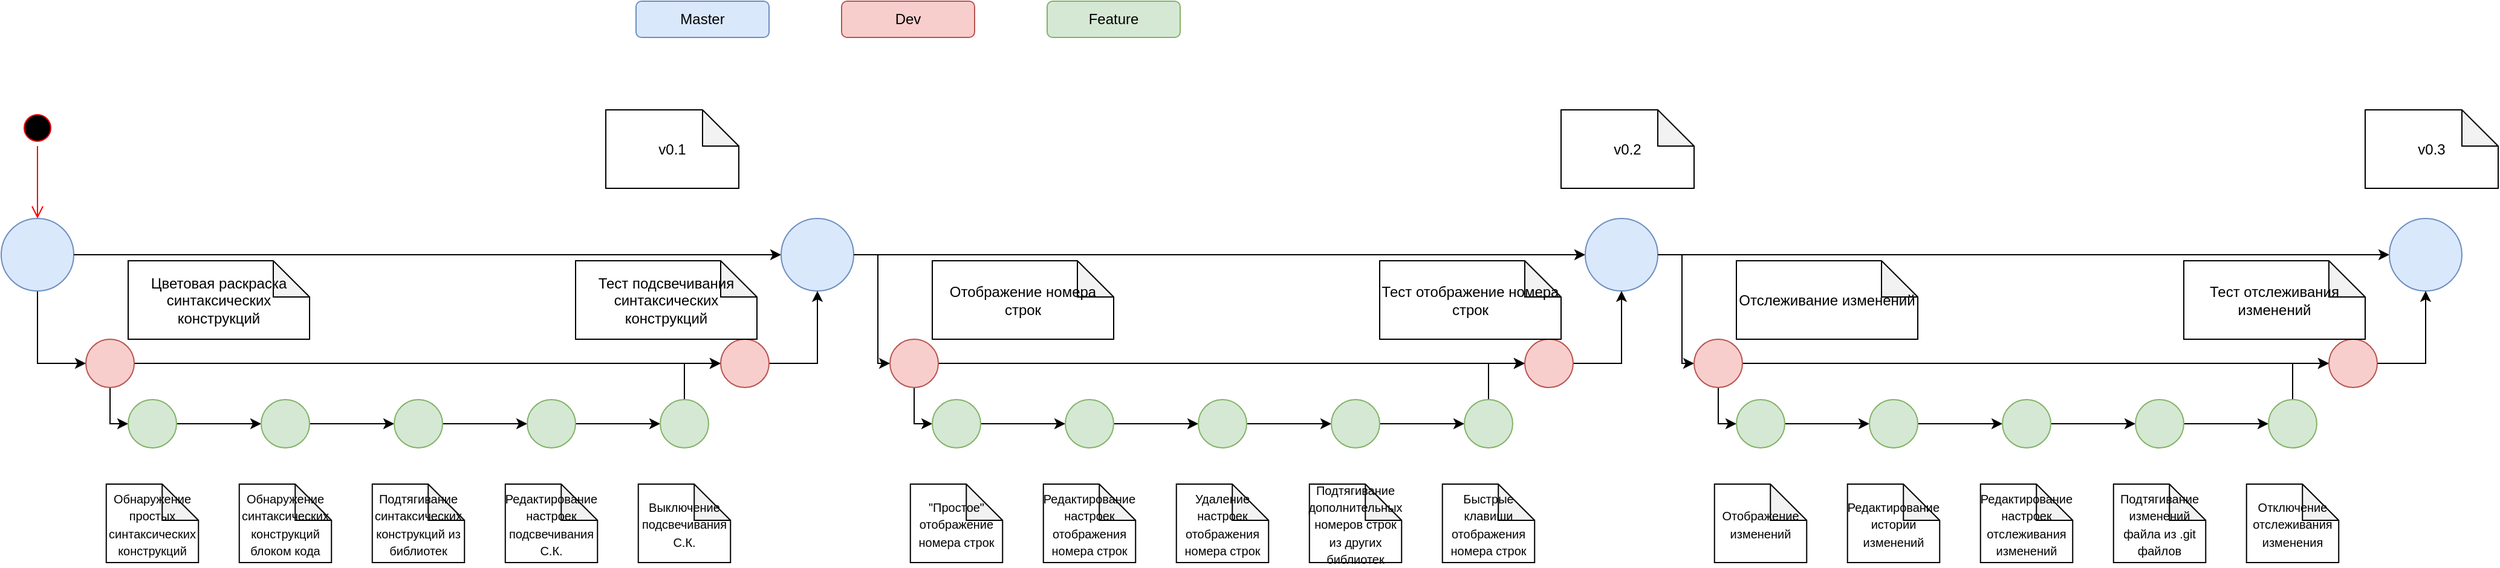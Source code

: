 <mxfile version="15.6.3" type="github">
  <diagram id="huRN1xIDooEfWAkOysL0" name="Page-1">
    <mxGraphModel dx="2370" dy="1323" grid="1" gridSize="10" guides="1" tooltips="1" connect="1" arrows="1" fold="1" page="1" pageScale="1" pageWidth="2300" pageHeight="700" math="0" shadow="0">
      <root>
        <mxCell id="0" />
        <mxCell id="1" parent="0" />
        <mxCell id="gJvKJR8NiEOerQSg6qCT-1" value="Master" style="rounded=1;whiteSpace=wrap;html=1;fillColor=#dae8fc;strokeColor=#6c8ebf;" vertex="1" parent="1">
          <mxGeometry x="550" y="50" width="110" height="30" as="geometry" />
        </mxCell>
        <mxCell id="gJvKJR8NiEOerQSg6qCT-2" value="Dev" style="rounded=1;whiteSpace=wrap;html=1;fillColor=#f8cecc;strokeColor=#b85450;" vertex="1" parent="1">
          <mxGeometry x="720" y="50" width="110" height="30" as="geometry" />
        </mxCell>
        <mxCell id="gJvKJR8NiEOerQSg6qCT-3" value="Feature" style="rounded=1;whiteSpace=wrap;html=1;fillColor=#d5e8d4;strokeColor=#82b366;" vertex="1" parent="1">
          <mxGeometry x="890" y="50" width="110" height="30" as="geometry" />
        </mxCell>
        <mxCell id="gJvKJR8NiEOerQSg6qCT-5" value="" style="ellipse;html=1;shape=startState;fillColor=#000000;strokeColor=#ff0000;" vertex="1" parent="1">
          <mxGeometry x="40" y="140" width="30" height="30" as="geometry" />
        </mxCell>
        <mxCell id="gJvKJR8NiEOerQSg6qCT-6" value="" style="edgeStyle=orthogonalEdgeStyle;html=1;verticalAlign=bottom;endArrow=open;endSize=8;strokeColor=#ff0000;rounded=0;entryX=0;entryY=0.5;entryDx=0;entryDy=0;" edge="1" source="gJvKJR8NiEOerQSg6qCT-5" parent="1" target="gJvKJR8NiEOerQSg6qCT-7">
          <mxGeometry relative="1" as="geometry">
            <mxPoint x="55" y="230" as="targetPoint" />
          </mxGeometry>
        </mxCell>
        <mxCell id="gJvKJR8NiEOerQSg6qCT-13" style="edgeStyle=orthogonalEdgeStyle;rounded=0;orthogonalLoop=1;jettySize=auto;html=1;exitX=1;exitY=0.5;exitDx=0;exitDy=0;entryX=0.5;entryY=1;entryDx=0;entryDy=0;" edge="1" parent="1" source="gJvKJR8NiEOerQSg6qCT-7" target="gJvKJR8NiEOerQSg6qCT-12">
          <mxGeometry relative="1" as="geometry" />
        </mxCell>
        <mxCell id="gJvKJR8NiEOerQSg6qCT-7" value="" style="ellipse;whiteSpace=wrap;html=1;aspect=fixed;direction=south;fillColor=#dae8fc;strokeColor=#6c8ebf;" vertex="1" parent="1">
          <mxGeometry x="25" y="230" width="60" height="60" as="geometry" />
        </mxCell>
        <mxCell id="gJvKJR8NiEOerQSg6qCT-9" value="" style="endArrow=classic;html=1;rounded=0;exitX=0.5;exitY=0;exitDx=0;exitDy=0;entryX=0.5;entryY=1;entryDx=0;entryDy=0;" edge="1" parent="1" source="gJvKJR8NiEOerQSg6qCT-7" target="gJvKJR8NiEOerQSg6qCT-10">
          <mxGeometry width="50" height="50" relative="1" as="geometry">
            <mxPoint x="85" y="260" as="sourcePoint" />
            <mxPoint x="550" y="260" as="targetPoint" />
          </mxGeometry>
        </mxCell>
        <mxCell id="gJvKJR8NiEOerQSg6qCT-10" value="" style="ellipse;whiteSpace=wrap;html=1;aspect=fixed;direction=south;fillColor=#dae8fc;strokeColor=#6c8ebf;" vertex="1" parent="1">
          <mxGeometry x="670" y="230" width="60" height="60" as="geometry" />
        </mxCell>
        <mxCell id="gJvKJR8NiEOerQSg6qCT-11" value="v0.1" style="shape=note;whiteSpace=wrap;html=1;backgroundOutline=1;darkOpacity=0.05;" vertex="1" parent="1">
          <mxGeometry x="525" y="140" width="110" height="65" as="geometry" />
        </mxCell>
        <mxCell id="gJvKJR8NiEOerQSg6qCT-15" style="edgeStyle=orthogonalEdgeStyle;rounded=0;orthogonalLoop=1;jettySize=auto;html=1;exitX=0.5;exitY=0;exitDx=0;exitDy=0;" edge="1" parent="1" source="gJvKJR8NiEOerQSg6qCT-12" target="gJvKJR8NiEOerQSg6qCT-14">
          <mxGeometry relative="1" as="geometry" />
        </mxCell>
        <mxCell id="gJvKJR8NiEOerQSg6qCT-22" style="edgeStyle=orthogonalEdgeStyle;rounded=0;orthogonalLoop=1;jettySize=auto;html=1;exitX=1;exitY=0.5;exitDx=0;exitDy=0;entryX=0.5;entryY=1;entryDx=0;entryDy=0;" edge="1" parent="1" source="gJvKJR8NiEOerQSg6qCT-12" target="gJvKJR8NiEOerQSg6qCT-16">
          <mxGeometry relative="1" as="geometry">
            <Array as="points">
              <mxPoint x="115" y="400" />
            </Array>
          </mxGeometry>
        </mxCell>
        <mxCell id="gJvKJR8NiEOerQSg6qCT-12" value="" style="ellipse;whiteSpace=wrap;html=1;aspect=fixed;direction=south;fillColor=#f8cecc;strokeColor=#b85450;" vertex="1" parent="1">
          <mxGeometry x="95" y="330" width="40" height="40" as="geometry" />
        </mxCell>
        <mxCell id="gJvKJR8NiEOerQSg6qCT-27" value="" style="edgeStyle=orthogonalEdgeStyle;rounded=0;orthogonalLoop=1;jettySize=auto;html=1;" edge="1" parent="1" source="gJvKJR8NiEOerQSg6qCT-14" target="gJvKJR8NiEOerQSg6qCT-10">
          <mxGeometry relative="1" as="geometry" />
        </mxCell>
        <mxCell id="gJvKJR8NiEOerQSg6qCT-14" value="" style="ellipse;whiteSpace=wrap;html=1;aspect=fixed;direction=south;fillColor=#f8cecc;strokeColor=#b85450;" vertex="1" parent="1">
          <mxGeometry x="620" y="330" width="40" height="40" as="geometry" />
        </mxCell>
        <mxCell id="gJvKJR8NiEOerQSg6qCT-23" style="edgeStyle=orthogonalEdgeStyle;rounded=0;orthogonalLoop=1;jettySize=auto;html=1;exitX=0.5;exitY=0;exitDx=0;exitDy=0;" edge="1" parent="1" source="gJvKJR8NiEOerQSg6qCT-16" target="gJvKJR8NiEOerQSg6qCT-17">
          <mxGeometry relative="1" as="geometry" />
        </mxCell>
        <mxCell id="gJvKJR8NiEOerQSg6qCT-16" value="" style="ellipse;whiteSpace=wrap;html=1;aspect=fixed;direction=south;fillColor=#d5e8d4;strokeColor=#82b366;" vertex="1" parent="1">
          <mxGeometry x="130" y="380" width="40" height="40" as="geometry" />
        </mxCell>
        <mxCell id="gJvKJR8NiEOerQSg6qCT-24" value="" style="edgeStyle=orthogonalEdgeStyle;rounded=0;orthogonalLoop=1;jettySize=auto;html=1;" edge="1" parent="1" source="gJvKJR8NiEOerQSg6qCT-17" target="gJvKJR8NiEOerQSg6qCT-18">
          <mxGeometry relative="1" as="geometry" />
        </mxCell>
        <mxCell id="gJvKJR8NiEOerQSg6qCT-17" value="" style="ellipse;whiteSpace=wrap;html=1;aspect=fixed;direction=south;fillColor=#d5e8d4;strokeColor=#82b366;" vertex="1" parent="1">
          <mxGeometry x="240" y="380" width="40" height="40" as="geometry" />
        </mxCell>
        <mxCell id="gJvKJR8NiEOerQSg6qCT-25" value="" style="edgeStyle=orthogonalEdgeStyle;rounded=0;orthogonalLoop=1;jettySize=auto;html=1;" edge="1" parent="1" source="gJvKJR8NiEOerQSg6qCT-18" target="gJvKJR8NiEOerQSg6qCT-19">
          <mxGeometry relative="1" as="geometry" />
        </mxCell>
        <mxCell id="gJvKJR8NiEOerQSg6qCT-18" value="" style="ellipse;whiteSpace=wrap;html=1;aspect=fixed;direction=south;fillColor=#d5e8d4;strokeColor=#82b366;" vertex="1" parent="1">
          <mxGeometry x="350" y="380" width="40" height="40" as="geometry" />
        </mxCell>
        <mxCell id="gJvKJR8NiEOerQSg6qCT-26" value="" style="edgeStyle=orthogonalEdgeStyle;rounded=0;orthogonalLoop=1;jettySize=auto;html=1;" edge="1" parent="1" source="gJvKJR8NiEOerQSg6qCT-19" target="gJvKJR8NiEOerQSg6qCT-20">
          <mxGeometry relative="1" as="geometry" />
        </mxCell>
        <mxCell id="gJvKJR8NiEOerQSg6qCT-19" value="" style="ellipse;whiteSpace=wrap;html=1;aspect=fixed;direction=south;fillColor=#d5e8d4;strokeColor=#82b366;" vertex="1" parent="1">
          <mxGeometry x="460" y="380" width="40" height="40" as="geometry" />
        </mxCell>
        <mxCell id="gJvKJR8NiEOerQSg6qCT-28" style="edgeStyle=orthogonalEdgeStyle;rounded=0;orthogonalLoop=1;jettySize=auto;html=1;exitX=0;exitY=0.5;exitDx=0;exitDy=0;entryX=0.5;entryY=1;entryDx=0;entryDy=0;" edge="1" parent="1" source="gJvKJR8NiEOerQSg6qCT-20" target="gJvKJR8NiEOerQSg6qCT-14">
          <mxGeometry relative="1" as="geometry" />
        </mxCell>
        <mxCell id="gJvKJR8NiEOerQSg6qCT-20" value="" style="ellipse;whiteSpace=wrap;html=1;aspect=fixed;direction=south;fillColor=#d5e8d4;strokeColor=#82b366;" vertex="1" parent="1">
          <mxGeometry x="570" y="380" width="40" height="40" as="geometry" />
        </mxCell>
        <mxCell id="gJvKJR8NiEOerQSg6qCT-29" value="Цветовая раскраска синтаксических конструкций&lt;span&gt;	&lt;/span&gt;" style="shape=note;whiteSpace=wrap;html=1;backgroundOutline=1;darkOpacity=0.05;" vertex="1" parent="1">
          <mxGeometry x="130" y="265" width="150" height="65" as="geometry" />
        </mxCell>
        <mxCell id="gJvKJR8NiEOerQSg6qCT-30" value="Тест подсвечивания синтаксических конструкций" style="shape=note;whiteSpace=wrap;html=1;backgroundOutline=1;darkOpacity=0.05;" vertex="1" parent="1">
          <mxGeometry x="500" y="265" width="150" height="65" as="geometry" />
        </mxCell>
        <mxCell id="gJvKJR8NiEOerQSg6qCT-31" value="&lt;font style=&quot;font-size: 10px&quot;&gt;Обнаружение простых синтаксических конструкций&lt;/font&gt;&lt;span&gt;&lt;/span&gt;" style="shape=note;whiteSpace=wrap;html=1;backgroundOutline=1;darkOpacity=0.05;" vertex="1" parent="1">
          <mxGeometry x="111.88" y="450" width="76.25" height="65" as="geometry" />
        </mxCell>
        <mxCell id="gJvKJR8NiEOerQSg6qCT-32" value="&lt;font style=&quot;font-size: 10px&quot;&gt;Обнаружение синтаксических конструкций блоком кода&lt;/font&gt;&lt;span&gt;&lt;/span&gt;" style="shape=note;whiteSpace=wrap;html=1;backgroundOutline=1;darkOpacity=0.05;" vertex="1" parent="1">
          <mxGeometry x="221.87" y="450" width="76.25" height="65" as="geometry" />
        </mxCell>
        <mxCell id="gJvKJR8NiEOerQSg6qCT-33" value="&lt;span style=&quot;font-size: 10px&quot;&gt;Подтягивание синтаксических конструкций из библиотек&lt;/span&gt;" style="shape=note;whiteSpace=wrap;html=1;backgroundOutline=1;darkOpacity=0.05;" vertex="1" parent="1">
          <mxGeometry x="331.87" y="450" width="76.25" height="65" as="geometry" />
        </mxCell>
        <mxCell id="gJvKJR8NiEOerQSg6qCT-34" value="&lt;span style=&quot;font-size: 10px&quot;&gt;Редактирование настроек подсвечивания С.К.&lt;/span&gt;" style="shape=note;whiteSpace=wrap;html=1;backgroundOutline=1;darkOpacity=0.05;" vertex="1" parent="1">
          <mxGeometry x="441.88" y="450" width="76.25" height="65" as="geometry" />
        </mxCell>
        <mxCell id="gJvKJR8NiEOerQSg6qCT-35" value="&lt;span style=&quot;font-size: 10px&quot;&gt;Выключение подсвечивания С.К.&lt;/span&gt;" style="shape=note;whiteSpace=wrap;html=1;backgroundOutline=1;darkOpacity=0.05;" vertex="1" parent="1">
          <mxGeometry x="551.87" y="450" width="76.25" height="65" as="geometry" />
        </mxCell>
        <mxCell id="gJvKJR8NiEOerQSg6qCT-67" style="edgeStyle=orthogonalEdgeStyle;rounded=0;orthogonalLoop=1;jettySize=auto;html=1;exitX=0.5;exitY=0;exitDx=0;exitDy=0;entryX=0.5;entryY=1;entryDx=0;entryDy=0;" edge="1" source="gJvKJR8NiEOerQSg6qCT-10" target="gJvKJR8NiEOerQSg6qCT-74" parent="1">
          <mxGeometry relative="1" as="geometry">
            <mxPoint x="800.0" y="290.0" as="sourcePoint" />
            <Array as="points">
              <mxPoint x="750" y="260" />
              <mxPoint x="750" y="350" />
            </Array>
          </mxGeometry>
        </mxCell>
        <mxCell id="gJvKJR8NiEOerQSg6qCT-69" value="" style="endArrow=classic;html=1;rounded=0;exitX=0.5;exitY=0;exitDx=0;exitDy=0;entryX=0.5;entryY=1;entryDx=0;entryDy=0;" edge="1" source="gJvKJR8NiEOerQSg6qCT-10" target="gJvKJR8NiEOerQSg6qCT-70" parent="1">
          <mxGeometry width="50" height="50" relative="1" as="geometry">
            <mxPoint x="830.0" y="260" as="sourcePoint" />
            <mxPoint x="1295" y="260" as="targetPoint" />
          </mxGeometry>
        </mxCell>
        <mxCell id="gJvKJR8NiEOerQSg6qCT-70" value="" style="ellipse;whiteSpace=wrap;html=1;aspect=fixed;direction=south;fillColor=#dae8fc;strokeColor=#6c8ebf;" vertex="1" parent="1">
          <mxGeometry x="1335" y="230" width="60" height="60" as="geometry" />
        </mxCell>
        <mxCell id="gJvKJR8NiEOerQSg6qCT-71" value="v0.2" style="shape=note;whiteSpace=wrap;html=1;backgroundOutline=1;darkOpacity=0.05;" vertex="1" parent="1">
          <mxGeometry x="1315" y="140" width="110" height="65" as="geometry" />
        </mxCell>
        <mxCell id="gJvKJR8NiEOerQSg6qCT-72" style="edgeStyle=orthogonalEdgeStyle;rounded=0;orthogonalLoop=1;jettySize=auto;html=1;exitX=0.5;exitY=0;exitDx=0;exitDy=0;" edge="1" source="gJvKJR8NiEOerQSg6qCT-74" target="gJvKJR8NiEOerQSg6qCT-76" parent="1">
          <mxGeometry relative="1" as="geometry" />
        </mxCell>
        <mxCell id="gJvKJR8NiEOerQSg6qCT-73" style="edgeStyle=orthogonalEdgeStyle;rounded=0;orthogonalLoop=1;jettySize=auto;html=1;exitX=1;exitY=0.5;exitDx=0;exitDy=0;entryX=0.5;entryY=1;entryDx=0;entryDy=0;" edge="1" source="gJvKJR8NiEOerQSg6qCT-74" target="gJvKJR8NiEOerQSg6qCT-78" parent="1">
          <mxGeometry relative="1" as="geometry">
            <Array as="points">
              <mxPoint x="780" y="400" />
            </Array>
          </mxGeometry>
        </mxCell>
        <mxCell id="gJvKJR8NiEOerQSg6qCT-74" value="" style="ellipse;whiteSpace=wrap;html=1;aspect=fixed;direction=south;fillColor=#f8cecc;strokeColor=#b85450;" vertex="1" parent="1">
          <mxGeometry x="760" y="330" width="40" height="40" as="geometry" />
        </mxCell>
        <mxCell id="gJvKJR8NiEOerQSg6qCT-75" value="" style="edgeStyle=orthogonalEdgeStyle;rounded=0;orthogonalLoop=1;jettySize=auto;html=1;" edge="1" source="gJvKJR8NiEOerQSg6qCT-76" target="gJvKJR8NiEOerQSg6qCT-70" parent="1">
          <mxGeometry relative="1" as="geometry" />
        </mxCell>
        <mxCell id="gJvKJR8NiEOerQSg6qCT-76" value="" style="ellipse;whiteSpace=wrap;html=1;aspect=fixed;direction=south;fillColor=#f8cecc;strokeColor=#b85450;" vertex="1" parent="1">
          <mxGeometry x="1285" y="330" width="40" height="40" as="geometry" />
        </mxCell>
        <mxCell id="gJvKJR8NiEOerQSg6qCT-77" style="edgeStyle=orthogonalEdgeStyle;rounded=0;orthogonalLoop=1;jettySize=auto;html=1;exitX=0.5;exitY=0;exitDx=0;exitDy=0;" edge="1" source="gJvKJR8NiEOerQSg6qCT-78" target="gJvKJR8NiEOerQSg6qCT-80" parent="1">
          <mxGeometry relative="1" as="geometry" />
        </mxCell>
        <mxCell id="gJvKJR8NiEOerQSg6qCT-78" value="" style="ellipse;whiteSpace=wrap;html=1;aspect=fixed;direction=south;fillColor=#d5e8d4;strokeColor=#82b366;" vertex="1" parent="1">
          <mxGeometry x="795" y="380" width="40" height="40" as="geometry" />
        </mxCell>
        <mxCell id="gJvKJR8NiEOerQSg6qCT-79" value="" style="edgeStyle=orthogonalEdgeStyle;rounded=0;orthogonalLoop=1;jettySize=auto;html=1;" edge="1" source="gJvKJR8NiEOerQSg6qCT-80" target="gJvKJR8NiEOerQSg6qCT-82" parent="1">
          <mxGeometry relative="1" as="geometry" />
        </mxCell>
        <mxCell id="gJvKJR8NiEOerQSg6qCT-80" value="" style="ellipse;whiteSpace=wrap;html=1;aspect=fixed;direction=south;fillColor=#d5e8d4;strokeColor=#82b366;" vertex="1" parent="1">
          <mxGeometry x="905" y="380" width="40" height="40" as="geometry" />
        </mxCell>
        <mxCell id="gJvKJR8NiEOerQSg6qCT-81" value="" style="edgeStyle=orthogonalEdgeStyle;rounded=0;orthogonalLoop=1;jettySize=auto;html=1;" edge="1" source="gJvKJR8NiEOerQSg6qCT-82" target="gJvKJR8NiEOerQSg6qCT-84" parent="1">
          <mxGeometry relative="1" as="geometry" />
        </mxCell>
        <mxCell id="gJvKJR8NiEOerQSg6qCT-82" value="" style="ellipse;whiteSpace=wrap;html=1;aspect=fixed;direction=south;fillColor=#d5e8d4;strokeColor=#82b366;" vertex="1" parent="1">
          <mxGeometry x="1015" y="380" width="40" height="40" as="geometry" />
        </mxCell>
        <mxCell id="gJvKJR8NiEOerQSg6qCT-83" value="" style="edgeStyle=orthogonalEdgeStyle;rounded=0;orthogonalLoop=1;jettySize=auto;html=1;" edge="1" source="gJvKJR8NiEOerQSg6qCT-84" target="gJvKJR8NiEOerQSg6qCT-86" parent="1">
          <mxGeometry relative="1" as="geometry" />
        </mxCell>
        <mxCell id="gJvKJR8NiEOerQSg6qCT-84" value="" style="ellipse;whiteSpace=wrap;html=1;aspect=fixed;direction=south;fillColor=#d5e8d4;strokeColor=#82b366;" vertex="1" parent="1">
          <mxGeometry x="1125" y="380" width="40" height="40" as="geometry" />
        </mxCell>
        <mxCell id="gJvKJR8NiEOerQSg6qCT-85" style="edgeStyle=orthogonalEdgeStyle;rounded=0;orthogonalLoop=1;jettySize=auto;html=1;exitX=0;exitY=0.5;exitDx=0;exitDy=0;entryX=0.5;entryY=1;entryDx=0;entryDy=0;" edge="1" source="gJvKJR8NiEOerQSg6qCT-86" target="gJvKJR8NiEOerQSg6qCT-76" parent="1">
          <mxGeometry relative="1" as="geometry" />
        </mxCell>
        <mxCell id="gJvKJR8NiEOerQSg6qCT-86" value="" style="ellipse;whiteSpace=wrap;html=1;aspect=fixed;direction=south;fillColor=#d5e8d4;strokeColor=#82b366;" vertex="1" parent="1">
          <mxGeometry x="1235" y="380" width="40" height="40" as="geometry" />
        </mxCell>
        <mxCell id="gJvKJR8NiEOerQSg6qCT-87" value="Отображение номера строк&lt;span&gt;&lt;/span&gt;" style="shape=note;whiteSpace=wrap;html=1;backgroundOutline=1;darkOpacity=0.05;" vertex="1" parent="1">
          <mxGeometry x="795" y="265" width="150" height="65" as="geometry" />
        </mxCell>
        <mxCell id="gJvKJR8NiEOerQSg6qCT-88" value="Тест отображение номера строк" style="shape=note;whiteSpace=wrap;html=1;backgroundOutline=1;darkOpacity=0.05;" vertex="1" parent="1">
          <mxGeometry x="1165" y="265" width="150" height="65" as="geometry" />
        </mxCell>
        <mxCell id="gJvKJR8NiEOerQSg6qCT-89" value="&lt;span style=&quot;font-size: 10px&quot;&gt;&quot;Простое&quot; отображение номера строк&lt;/span&gt;" style="shape=note;whiteSpace=wrap;html=1;backgroundOutline=1;darkOpacity=0.05;" vertex="1" parent="1">
          <mxGeometry x="776.88" y="450" width="76.25" height="65" as="geometry" />
        </mxCell>
        <mxCell id="gJvKJR8NiEOerQSg6qCT-90" value="&lt;span style=&quot;font-size: 10px&quot;&gt;Редактирование настроек отображения номера строк&lt;/span&gt;" style="shape=note;whiteSpace=wrap;html=1;backgroundOutline=1;darkOpacity=0.05;" vertex="1" parent="1">
          <mxGeometry x="886.87" y="450" width="76.25" height="65" as="geometry" />
        </mxCell>
        <mxCell id="gJvKJR8NiEOerQSg6qCT-91" value="&lt;span style=&quot;font-size: 10px&quot;&gt;Удаление настроек отображения номера строк&lt;/span&gt;" style="shape=note;whiteSpace=wrap;html=1;backgroundOutline=1;darkOpacity=0.05;" vertex="1" parent="1">
          <mxGeometry x="996.87" y="450" width="76.25" height="65" as="geometry" />
        </mxCell>
        <mxCell id="gJvKJR8NiEOerQSg6qCT-92" value="&lt;span style=&quot;font-size: 10px&quot;&gt;Подтягивание дополнительных номеров строк из других библиотек&lt;/span&gt;" style="shape=note;whiteSpace=wrap;html=1;backgroundOutline=1;darkOpacity=0.05;" vertex="1" parent="1">
          <mxGeometry x="1106.88" y="450" width="76.25" height="65" as="geometry" />
        </mxCell>
        <mxCell id="gJvKJR8NiEOerQSg6qCT-93" value="&lt;span style=&quot;font-size: 10px&quot;&gt;Быстрые клавиши отображения номера строк&lt;/span&gt;" style="shape=note;whiteSpace=wrap;html=1;backgroundOutline=1;darkOpacity=0.05;" vertex="1" parent="1">
          <mxGeometry x="1216.87" y="450" width="76.25" height="65" as="geometry" />
        </mxCell>
        <mxCell id="gJvKJR8NiEOerQSg6qCT-94" style="edgeStyle=orthogonalEdgeStyle;rounded=0;orthogonalLoop=1;jettySize=auto;html=1;exitX=0.5;exitY=0;exitDx=0;exitDy=0;entryX=0.5;entryY=1;entryDx=0;entryDy=0;" edge="1" target="gJvKJR8NiEOerQSg6qCT-100" parent="1">
          <mxGeometry relative="1" as="geometry">
            <mxPoint x="1395" y="260" as="sourcePoint" />
            <Array as="points">
              <mxPoint x="1415" y="260" />
              <mxPoint x="1415" y="350" />
            </Array>
          </mxGeometry>
        </mxCell>
        <mxCell id="gJvKJR8NiEOerQSg6qCT-95" value="" style="endArrow=classic;html=1;rounded=0;exitX=0.5;exitY=0;exitDx=0;exitDy=0;entryX=0.5;entryY=1;entryDx=0;entryDy=0;" edge="1" target="gJvKJR8NiEOerQSg6qCT-96" parent="1">
          <mxGeometry width="50" height="50" relative="1" as="geometry">
            <mxPoint x="1395" y="260" as="sourcePoint" />
            <mxPoint x="1960" y="260" as="targetPoint" />
          </mxGeometry>
        </mxCell>
        <mxCell id="gJvKJR8NiEOerQSg6qCT-96" value="" style="ellipse;whiteSpace=wrap;html=1;aspect=fixed;direction=south;fillColor=#dae8fc;strokeColor=#6c8ebf;" vertex="1" parent="1">
          <mxGeometry x="2000" y="230" width="60" height="60" as="geometry" />
        </mxCell>
        <mxCell id="gJvKJR8NiEOerQSg6qCT-97" value="v0.3" style="shape=note;whiteSpace=wrap;html=1;backgroundOutline=1;darkOpacity=0.05;" vertex="1" parent="1">
          <mxGeometry x="1980" y="140" width="110" height="65" as="geometry" />
        </mxCell>
        <mxCell id="gJvKJR8NiEOerQSg6qCT-98" style="edgeStyle=orthogonalEdgeStyle;rounded=0;orthogonalLoop=1;jettySize=auto;html=1;exitX=0.5;exitY=0;exitDx=0;exitDy=0;" edge="1" source="gJvKJR8NiEOerQSg6qCT-100" target="gJvKJR8NiEOerQSg6qCT-102" parent="1">
          <mxGeometry relative="1" as="geometry" />
        </mxCell>
        <mxCell id="gJvKJR8NiEOerQSg6qCT-99" style="edgeStyle=orthogonalEdgeStyle;rounded=0;orthogonalLoop=1;jettySize=auto;html=1;exitX=1;exitY=0.5;exitDx=0;exitDy=0;entryX=0.5;entryY=1;entryDx=0;entryDy=0;" edge="1" source="gJvKJR8NiEOerQSg6qCT-100" target="gJvKJR8NiEOerQSg6qCT-104" parent="1">
          <mxGeometry relative="1" as="geometry">
            <Array as="points">
              <mxPoint x="1445" y="400" />
            </Array>
          </mxGeometry>
        </mxCell>
        <mxCell id="gJvKJR8NiEOerQSg6qCT-100" value="" style="ellipse;whiteSpace=wrap;html=1;aspect=fixed;direction=south;fillColor=#f8cecc;strokeColor=#b85450;" vertex="1" parent="1">
          <mxGeometry x="1425" y="330" width="40" height="40" as="geometry" />
        </mxCell>
        <mxCell id="gJvKJR8NiEOerQSg6qCT-101" value="" style="edgeStyle=orthogonalEdgeStyle;rounded=0;orthogonalLoop=1;jettySize=auto;html=1;" edge="1" source="gJvKJR8NiEOerQSg6qCT-102" target="gJvKJR8NiEOerQSg6qCT-96" parent="1">
          <mxGeometry relative="1" as="geometry" />
        </mxCell>
        <mxCell id="gJvKJR8NiEOerQSg6qCT-102" value="" style="ellipse;whiteSpace=wrap;html=1;aspect=fixed;direction=south;fillColor=#f8cecc;strokeColor=#b85450;" vertex="1" parent="1">
          <mxGeometry x="1950" y="330" width="40" height="40" as="geometry" />
        </mxCell>
        <mxCell id="gJvKJR8NiEOerQSg6qCT-103" style="edgeStyle=orthogonalEdgeStyle;rounded=0;orthogonalLoop=1;jettySize=auto;html=1;exitX=0.5;exitY=0;exitDx=0;exitDy=0;" edge="1" source="gJvKJR8NiEOerQSg6qCT-104" target="gJvKJR8NiEOerQSg6qCT-106" parent="1">
          <mxGeometry relative="1" as="geometry" />
        </mxCell>
        <mxCell id="gJvKJR8NiEOerQSg6qCT-104" value="" style="ellipse;whiteSpace=wrap;html=1;aspect=fixed;direction=south;fillColor=#d5e8d4;strokeColor=#82b366;" vertex="1" parent="1">
          <mxGeometry x="1460" y="380" width="40" height="40" as="geometry" />
        </mxCell>
        <mxCell id="gJvKJR8NiEOerQSg6qCT-105" value="" style="edgeStyle=orthogonalEdgeStyle;rounded=0;orthogonalLoop=1;jettySize=auto;html=1;" edge="1" source="gJvKJR8NiEOerQSg6qCT-106" target="gJvKJR8NiEOerQSg6qCT-108" parent="1">
          <mxGeometry relative="1" as="geometry" />
        </mxCell>
        <mxCell id="gJvKJR8NiEOerQSg6qCT-106" value="" style="ellipse;whiteSpace=wrap;html=1;aspect=fixed;direction=south;fillColor=#d5e8d4;strokeColor=#82b366;" vertex="1" parent="1">
          <mxGeometry x="1570" y="380" width="40" height="40" as="geometry" />
        </mxCell>
        <mxCell id="gJvKJR8NiEOerQSg6qCT-107" value="" style="edgeStyle=orthogonalEdgeStyle;rounded=0;orthogonalLoop=1;jettySize=auto;html=1;" edge="1" source="gJvKJR8NiEOerQSg6qCT-108" target="gJvKJR8NiEOerQSg6qCT-110" parent="1">
          <mxGeometry relative="1" as="geometry" />
        </mxCell>
        <mxCell id="gJvKJR8NiEOerQSg6qCT-108" value="" style="ellipse;whiteSpace=wrap;html=1;aspect=fixed;direction=south;fillColor=#d5e8d4;strokeColor=#82b366;" vertex="1" parent="1">
          <mxGeometry x="1680" y="380" width="40" height="40" as="geometry" />
        </mxCell>
        <mxCell id="gJvKJR8NiEOerQSg6qCT-109" value="" style="edgeStyle=orthogonalEdgeStyle;rounded=0;orthogonalLoop=1;jettySize=auto;html=1;" edge="1" source="gJvKJR8NiEOerQSg6qCT-110" target="gJvKJR8NiEOerQSg6qCT-112" parent="1">
          <mxGeometry relative="1" as="geometry" />
        </mxCell>
        <mxCell id="gJvKJR8NiEOerQSg6qCT-110" value="" style="ellipse;whiteSpace=wrap;html=1;aspect=fixed;direction=south;fillColor=#d5e8d4;strokeColor=#82b366;" vertex="1" parent="1">
          <mxGeometry x="1790" y="380" width="40" height="40" as="geometry" />
        </mxCell>
        <mxCell id="gJvKJR8NiEOerQSg6qCT-111" style="edgeStyle=orthogonalEdgeStyle;rounded=0;orthogonalLoop=1;jettySize=auto;html=1;exitX=0;exitY=0.5;exitDx=0;exitDy=0;entryX=0.5;entryY=1;entryDx=0;entryDy=0;" edge="1" source="gJvKJR8NiEOerQSg6qCT-112" target="gJvKJR8NiEOerQSg6qCT-102" parent="1">
          <mxGeometry relative="1" as="geometry" />
        </mxCell>
        <mxCell id="gJvKJR8NiEOerQSg6qCT-112" value="" style="ellipse;whiteSpace=wrap;html=1;aspect=fixed;direction=south;fillColor=#d5e8d4;strokeColor=#82b366;" vertex="1" parent="1">
          <mxGeometry x="1900" y="380" width="40" height="40" as="geometry" />
        </mxCell>
        <mxCell id="gJvKJR8NiEOerQSg6qCT-113" value="Отслеживание изменений&lt;span&gt;&lt;/span&gt;" style="shape=note;whiteSpace=wrap;html=1;backgroundOutline=1;darkOpacity=0.05;" vertex="1" parent="1">
          <mxGeometry x="1460" y="265" width="150" height="65" as="geometry" />
        </mxCell>
        <mxCell id="gJvKJR8NiEOerQSg6qCT-114" value="Тест отслеживания изменений" style="shape=note;whiteSpace=wrap;html=1;backgroundOutline=1;darkOpacity=0.05;" vertex="1" parent="1">
          <mxGeometry x="1830" y="265" width="150" height="65" as="geometry" />
        </mxCell>
        <mxCell id="gJvKJR8NiEOerQSg6qCT-115" value="&lt;span style=&quot;font-size: 10px&quot;&gt;Отображение изменений&lt;/span&gt;" style="shape=note;whiteSpace=wrap;html=1;backgroundOutline=1;darkOpacity=0.05;" vertex="1" parent="1">
          <mxGeometry x="1441.88" y="450" width="76.25" height="65" as="geometry" />
        </mxCell>
        <mxCell id="gJvKJR8NiEOerQSg6qCT-116" value="&lt;span style=&quot;font-size: 10px&quot;&gt;Редактирование истории изменений&lt;/span&gt;" style="shape=note;whiteSpace=wrap;html=1;backgroundOutline=1;darkOpacity=0.05;" vertex="1" parent="1">
          <mxGeometry x="1551.87" y="450" width="76.25" height="65" as="geometry" />
        </mxCell>
        <mxCell id="gJvKJR8NiEOerQSg6qCT-117" value="&lt;span style=&quot;font-size: 10px&quot;&gt;Редактирование настроек отслеживания изменений&lt;/span&gt;" style="shape=note;whiteSpace=wrap;html=1;backgroundOutline=1;darkOpacity=0.05;" vertex="1" parent="1">
          <mxGeometry x="1661.87" y="450" width="76.25" height="65" as="geometry" />
        </mxCell>
        <mxCell id="gJvKJR8NiEOerQSg6qCT-118" value="&lt;span style=&quot;font-size: 10px&quot;&gt;Подтягивание изменений файла из .git файлов&lt;/span&gt;" style="shape=note;whiteSpace=wrap;html=1;backgroundOutline=1;darkOpacity=0.05;" vertex="1" parent="1">
          <mxGeometry x="1771.88" y="450" width="76.25" height="65" as="geometry" />
        </mxCell>
        <mxCell id="gJvKJR8NiEOerQSg6qCT-119" value="&lt;span style=&quot;font-size: 10px&quot;&gt;Отключение отслеживания изменения&lt;/span&gt;" style="shape=note;whiteSpace=wrap;html=1;backgroundOutline=1;darkOpacity=0.05;" vertex="1" parent="1">
          <mxGeometry x="1881.87" y="450" width="76.25" height="65" as="geometry" />
        </mxCell>
      </root>
    </mxGraphModel>
  </diagram>
</mxfile>
